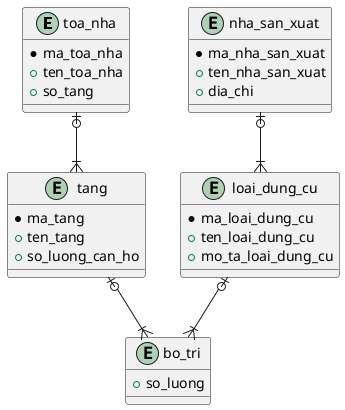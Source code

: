 @startuml

entity "toa_nha" as toa_nha {
 * ma_toa_nha
 + ten_toa_nha
 + so_tang
}

entity "tang" as tang {
 * ma_tang
 + ten_tang
 + so_luong_can_ho
}

entity "loai_dung_cu" as loai_dung_cu {
 * ma_loai_dung_cu
 + ten_loai_dung_cu
 + mo_ta_loai_dung_cu
}

entity "nha_san_xuat" as nha_san_xuat {
 * ma_nha_san_xuat
 + ten_nha_san_xuat
 + dia_chi
}

entity "bo_tri" as bo_tri {
 + so_luong
}

toa_nha |o--|{ tang

nha_san_xuat |o--|{ loai_dung_cu

loai_dung_cu |o--|{ bo_tri

tang |o--|{ bo_tri

@enduml